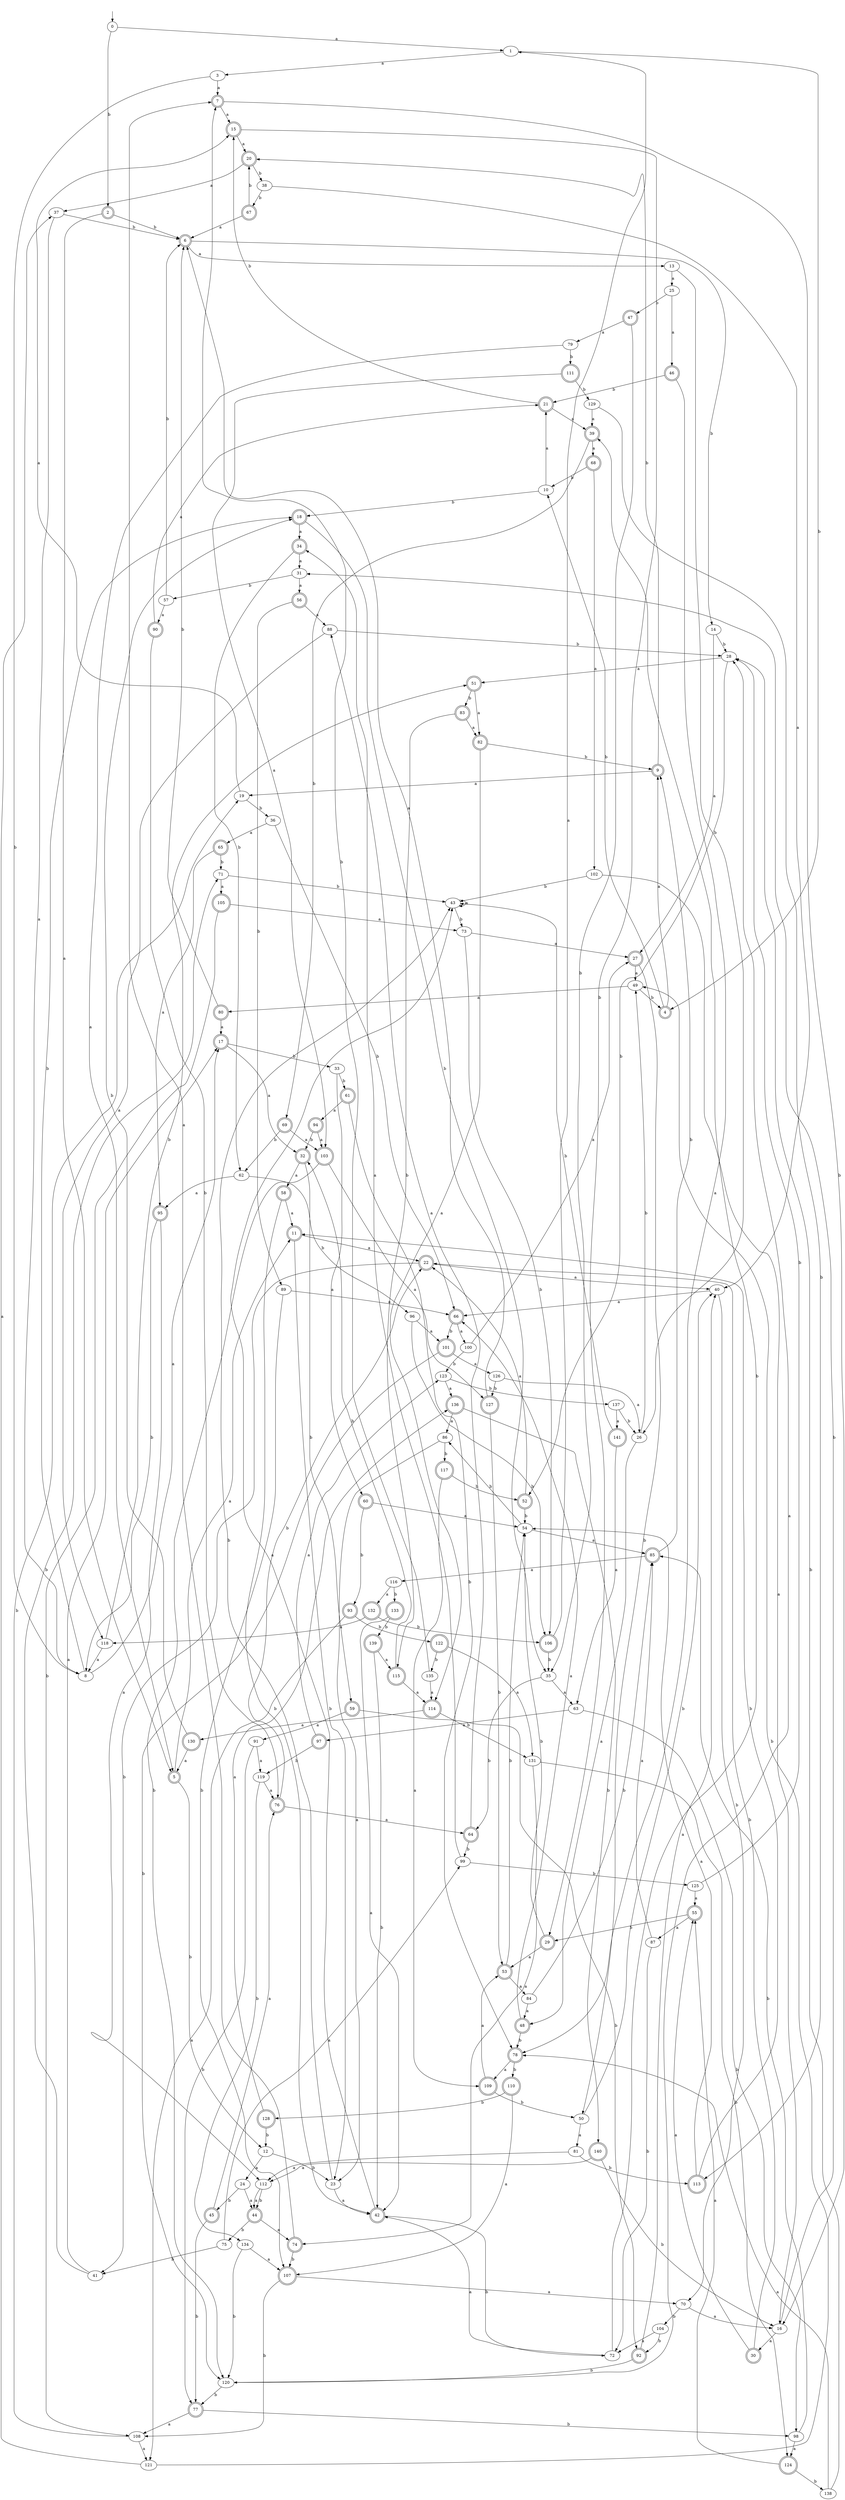 digraph RandomDFA {
  __start0 [label="", shape=none];
  __start0 -> 0 [label=""];
  0 [shape=circle]
  0 -> 1 [label="a"]
  0 -> 2 [label="b"]
  1
  1 -> 3 [label="a"]
  1 -> 4 [label="b"]
  2 [shape=doublecircle]
  2 -> 5 [label="a"]
  2 -> 6 [label="b"]
  3
  3 -> 7 [label="a"]
  3 -> 8 [label="b"]
  4 [shape=doublecircle]
  4 -> 9 [label="a"]
  4 -> 10 [label="b"]
  5 [shape=doublecircle]
  5 -> 11 [label="a"]
  5 -> 12 [label="b"]
  6 [shape=doublecircle]
  6 -> 13 [label="a"]
  6 -> 14 [label="b"]
  7 [shape=doublecircle]
  7 -> 15 [label="a"]
  7 -> 16 [label="b"]
  8
  8 -> 17 [label="a"]
  8 -> 18 [label="b"]
  9 [shape=doublecircle]
  9 -> 19 [label="a"]
  9 -> 20 [label="b"]
  10
  10 -> 21 [label="a"]
  10 -> 18 [label="b"]
  11 [shape=doublecircle]
  11 -> 22 [label="a"]
  11 -> 23 [label="b"]
  12
  12 -> 24 [label="a"]
  12 -> 23 [label="b"]
  13
  13 -> 25 [label="a"]
  13 -> 26 [label="b"]
  14
  14 -> 27 [label="a"]
  14 -> 28 [label="b"]
  15 [shape=doublecircle]
  15 -> 20 [label="a"]
  15 -> 29 [label="b"]
  16
  16 -> 30 [label="a"]
  16 -> 31 [label="b"]
  17 [shape=doublecircle]
  17 -> 32 [label="a"]
  17 -> 33 [label="b"]
  18 [shape=doublecircle]
  18 -> 34 [label="a"]
  18 -> 35 [label="b"]
  19
  19 -> 15 [label="a"]
  19 -> 36 [label="b"]
  20 [shape=doublecircle]
  20 -> 37 [label="a"]
  20 -> 38 [label="b"]
  21 [shape=doublecircle]
  21 -> 39 [label="a"]
  21 -> 15 [label="b"]
  22 [shape=doublecircle]
  22 -> 40 [label="a"]
  22 -> 41 [label="b"]
  23
  23 -> 42 [label="a"]
  23 -> 43 [label="b"]
  24
  24 -> 44 [label="a"]
  24 -> 45 [label="b"]
  25
  25 -> 46 [label="a"]
  25 -> 47 [label="b"]
  26
  26 -> 48 [label="a"]
  26 -> 49 [label="b"]
  27 [shape=doublecircle]
  27 -> 49 [label="a"]
  27 -> 50 [label="b"]
  28
  28 -> 51 [label="a"]
  28 -> 52 [label="b"]
  29 [shape=doublecircle]
  29 -> 53 [label="a"]
  29 -> 54 [label="b"]
  30 [shape=doublecircle]
  30 -> 55 [label="a"]
  30 -> 22 [label="b"]
  31
  31 -> 56 [label="a"]
  31 -> 57 [label="b"]
  32 [shape=doublecircle]
  32 -> 58 [label="a"]
  32 -> 59 [label="b"]
  33
  33 -> 60 [label="a"]
  33 -> 61 [label="b"]
  34 [shape=doublecircle]
  34 -> 31 [label="a"]
  34 -> 62 [label="b"]
  35
  35 -> 63 [label="a"]
  35 -> 64 [label="b"]
  36
  36 -> 65 [label="a"]
  36 -> 66 [label="b"]
  37
  37 -> 8 [label="a"]
  37 -> 6 [label="b"]
  38
  38 -> 40 [label="a"]
  38 -> 67 [label="b"]
  39 [shape=doublecircle]
  39 -> 68 [label="a"]
  39 -> 69 [label="b"]
  40
  40 -> 66 [label="a"]
  40 -> 70 [label="b"]
  41
  41 -> 17 [label="a"]
  41 -> 71 [label="b"]
  42 [shape=doublecircle]
  42 -> 43 [label="a"]
  42 -> 72 [label="b"]
  43
  43 -> 43 [label="a"]
  43 -> 73 [label="b"]
  44 [shape=doublecircle]
  44 -> 74 [label="a"]
  44 -> 75 [label="b"]
  45 [shape=doublecircle]
  45 -> 76 [label="a"]
  45 -> 77 [label="b"]
  46 [shape=doublecircle]
  46 -> 78 [label="a"]
  46 -> 21 [label="b"]
  47 [shape=doublecircle]
  47 -> 79 [label="a"]
  47 -> 35 [label="b"]
  48 [shape=doublecircle]
  48 -> 66 [label="a"]
  48 -> 78 [label="b"]
  49
  49 -> 80 [label="a"]
  49 -> 4 [label="b"]
  50
  50 -> 81 [label="a"]
  50 -> 40 [label="b"]
  51 [shape=doublecircle]
  51 -> 82 [label="a"]
  51 -> 83 [label="b"]
  52 [shape=doublecircle]
  52 -> 22 [label="a"]
  52 -> 54 [label="b"]
  53 [shape=doublecircle]
  53 -> 84 [label="a"]
  53 -> 54 [label="b"]
  54
  54 -> 85 [label="a"]
  54 -> 86 [label="b"]
  55 [shape=doublecircle]
  55 -> 87 [label="a"]
  55 -> 29 [label="b"]
  56 [shape=doublecircle]
  56 -> 88 [label="a"]
  56 -> 89 [label="b"]
  57
  57 -> 90 [label="a"]
  57 -> 6 [label="b"]
  58 [shape=doublecircle]
  58 -> 11 [label="a"]
  58 -> 42 [label="b"]
  59 [shape=doublecircle]
  59 -> 91 [label="a"]
  59 -> 92 [label="b"]
  60 [shape=doublecircle]
  60 -> 54 [label="a"]
  60 -> 93 [label="b"]
  61 [shape=doublecircle]
  61 -> 94 [label="a"]
  61 -> 78 [label="b"]
  62
  62 -> 95 [label="a"]
  62 -> 96 [label="b"]
  63
  63 -> 97 [label="a"]
  63 -> 98 [label="b"]
  64 [shape=doublecircle]
  64 -> 88 [label="a"]
  64 -> 99 [label="b"]
  65 [shape=doublecircle]
  65 -> 95 [label="a"]
  65 -> 71 [label="b"]
  66 [shape=doublecircle]
  66 -> 100 [label="a"]
  66 -> 101 [label="b"]
  67 [shape=doublecircle]
  67 -> 6 [label="a"]
  67 -> 20 [label="b"]
  68 [shape=doublecircle]
  68 -> 102 [label="a"]
  68 -> 10 [label="b"]
  69 [shape=doublecircle]
  69 -> 103 [label="a"]
  69 -> 62 [label="b"]
  70
  70 -> 16 [label="a"]
  70 -> 104 [label="b"]
  71
  71 -> 105 [label="a"]
  71 -> 43 [label="b"]
  72
  72 -> 42 [label="a"]
  72 -> 39 [label="b"]
  73
  73 -> 27 [label="a"]
  73 -> 106 [label="b"]
  74 [shape=doublecircle]
  74 -> 7 [label="a"]
  74 -> 107 [label="b"]
  75
  75 -> 99 [label="a"]
  75 -> 41 [label="b"]
  76 [shape=doublecircle]
  76 -> 64 [label="a"]
  76 -> 22 [label="b"]
  77 [shape=doublecircle]
  77 -> 108 [label="a"]
  77 -> 98 [label="b"]
  78 [shape=doublecircle]
  78 -> 109 [label="a"]
  78 -> 110 [label="b"]
  79
  79 -> 5 [label="a"]
  79 -> 111 [label="b"]
  80 [shape=doublecircle]
  80 -> 17 [label="a"]
  80 -> 6 [label="b"]
  81
  81 -> 112 [label="a"]
  81 -> 113 [label="b"]
  82 [shape=doublecircle]
  82 -> 114 [label="a"]
  82 -> 9 [label="b"]
  83 [shape=doublecircle]
  83 -> 82 [label="a"]
  83 -> 115 [label="b"]
  84
  84 -> 48 [label="a"]
  84 -> 85 [label="b"]
  85 [shape=doublecircle]
  85 -> 116 [label="a"]
  85 -> 9 [label="b"]
  86
  86 -> 23 [label="a"]
  86 -> 117 [label="b"]
  87
  87 -> 85 [label="a"]
  87 -> 72 [label="b"]
  88
  88 -> 118 [label="a"]
  88 -> 28 [label="b"]
  89
  89 -> 66 [label="a"]
  89 -> 107 [label="b"]
  90 [shape=doublecircle]
  90 -> 21 [label="a"]
  90 -> 76 [label="b"]
  91
  91 -> 119 [label="a"]
  91 -> 77 [label="b"]
  92 [shape=doublecircle]
  92 -> 40 [label="a"]
  92 -> 120 [label="b"]
  93 [shape=doublecircle]
  93 -> 121 [label="a"]
  93 -> 122 [label="b"]
  94 [shape=doublecircle]
  94 -> 103 [label="a"]
  94 -> 32 [label="b"]
  95 [shape=doublecircle]
  95 -> 112 [label="a"]
  95 -> 8 [label="b"]
  96
  96 -> 101 [label="a"]
  96 -> 106 [label="b"]
  97 [shape=doublecircle]
  97 -> 123 [label="a"]
  97 -> 119 [label="b"]
  98
  98 -> 124 [label="a"]
  98 -> 85 [label="b"]
  99
  99 -> 34 [label="a"]
  99 -> 125 [label="b"]
  100
  100 -> 27 [label="a"]
  100 -> 123 [label="b"]
  101 [shape=doublecircle]
  101 -> 126 [label="a"]
  101 -> 120 [label="b"]
  102
  102 -> 16 [label="a"]
  102 -> 43 [label="b"]
  103 [shape=doublecircle]
  103 -> 127 [label="a"]
  103 -> 120 [label="b"]
  104
  104 -> 72 [label="a"]
  104 -> 92 [label="b"]
  105 [shape=doublecircle]
  105 -> 73 [label="a"]
  105 -> 108 [label="b"]
  106 [shape=doublecircle]
  106 -> 1 [label="a"]
  106 -> 35 [label="b"]
  107 [shape=doublecircle]
  107 -> 70 [label="a"]
  107 -> 108 [label="b"]
  108
  108 -> 121 [label="a"]
  108 -> 19 [label="b"]
  109 [shape=doublecircle]
  109 -> 53 [label="a"]
  109 -> 50 [label="b"]
  110 [shape=doublecircle]
  110 -> 107 [label="a"]
  110 -> 128 [label="b"]
  111 [shape=doublecircle]
  111 -> 103 [label="a"]
  111 -> 129 [label="b"]
  112
  112 -> 44 [label="a"]
  112 -> 44 [label="b"]
  113 [shape=doublecircle]
  113 -> 54 [label="a"]
  113 -> 11 [label="b"]
  114 [shape=doublecircle]
  114 -> 130 [label="a"]
  114 -> 131 [label="b"]
  115 [shape=doublecircle]
  115 -> 114 [label="a"]
  115 -> 32 [label="b"]
  116
  116 -> 132 [label="a"]
  116 -> 133 [label="b"]
  117 [shape=doublecircle]
  117 -> 109 [label="a"]
  117 -> 52 [label="b"]
  118
  118 -> 8 [label="a"]
  118 -> 51 [label="b"]
  119
  119 -> 76 [label="a"]
  119 -> 134 [label="b"]
  120
  120 -> 28 [label="a"]
  120 -> 77 [label="b"]
  121
  121 -> 37 [label="a"]
  121 -> 49 [label="b"]
  122 [shape=doublecircle]
  122 -> 131 [label="a"]
  122 -> 135 [label="b"]
  123
  123 -> 136 [label="a"]
  123 -> 137 [label="b"]
  124 [shape=doublecircle]
  124 -> 55 [label="a"]
  124 -> 138 [label="b"]
  125
  125 -> 55 [label="a"]
  125 -> 28 [label="b"]
  126
  126 -> 26 [label="a"]
  126 -> 127 [label="b"]
  127 [shape=doublecircle]
  127 -> 6 [label="a"]
  127 -> 53 [label="b"]
  128 [shape=doublecircle]
  128 -> 136 [label="a"]
  128 -> 12 [label="b"]
  129
  129 -> 39 [label="a"]
  129 -> 113 [label="b"]
  130 [shape=doublecircle]
  130 -> 5 [label="a"]
  130 -> 18 [label="b"]
  131
  131 -> 74 [label="a"]
  131 -> 124 [label="b"]
  132 [shape=doublecircle]
  132 -> 118 [label="a"]
  132 -> 106 [label="b"]
  133 [shape=doublecircle]
  133 -> 42 [label="a"]
  133 -> 139 [label="b"]
  134
  134 -> 107 [label="a"]
  134 -> 120 [label="b"]
  135
  135 -> 114 [label="a"]
  135 -> 7 [label="b"]
  136 [shape=doublecircle]
  136 -> 86 [label="a"]
  136 -> 140 [label="b"]
  137
  137 -> 141 [label="a"]
  137 -> 26 [label="b"]
  138
  138 -> 78 [label="a"]
  138 -> 28 [label="b"]
  139 [shape=doublecircle]
  139 -> 115 [label="a"]
  139 -> 42 [label="b"]
  140 [shape=doublecircle]
  140 -> 112 [label="a"]
  140 -> 16 [label="b"]
  141 [shape=doublecircle]
  141 -> 63 [label="a"]
  141 -> 43 [label="b"]
}
